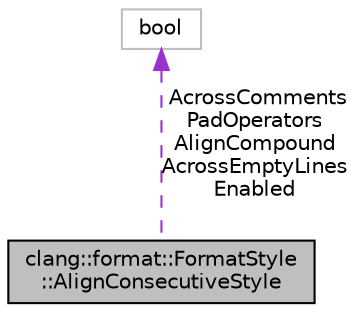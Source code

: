 digraph "clang::format::FormatStyle::AlignConsecutiveStyle"
{
 // LATEX_PDF_SIZE
  bgcolor="transparent";
  edge [fontname="Helvetica",fontsize="10",labelfontname="Helvetica",labelfontsize="10"];
  node [fontname="Helvetica",fontsize="10",shape=record];
  Node1 [label="clang::format::FormatStyle\l::AlignConsecutiveStyle",height=0.2,width=0.4,color="black", fillcolor="grey75", style="filled", fontcolor="black",tooltip="Alignment options."];
  Node2 -> Node1 [dir="back",color="darkorchid3",fontsize="10",style="dashed",label=" AcrossComments\nPadOperators\nAlignCompound\nAcrossEmptyLines\nEnabled" ,fontname="Helvetica"];
  Node2 [label="bool",height=0.2,width=0.4,color="grey75",tooltip=" "];
}
